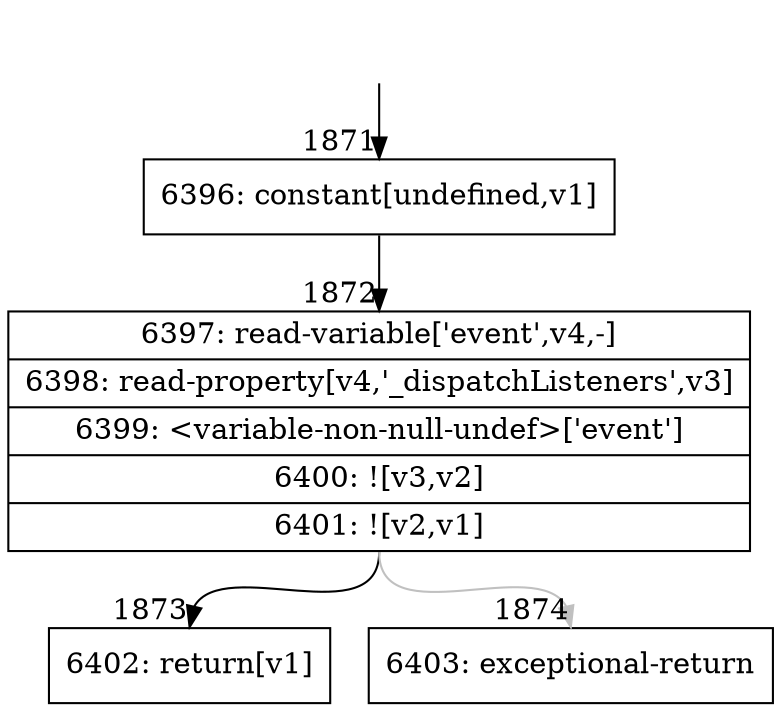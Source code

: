 digraph {
rankdir="TD"
BB_entry126[shape=none,label=""];
BB_entry126 -> BB1871 [tailport=s, headport=n, headlabel="    1871"]
BB1871 [shape=record label="{6396: constant[undefined,v1]}" ] 
BB1871 -> BB1872 [tailport=s, headport=n, headlabel="      1872"]
BB1872 [shape=record label="{6397: read-variable['event',v4,-]|6398: read-property[v4,'_dispatchListeners',v3]|6399: \<variable-non-null-undef\>['event']|6400: ![v3,v2]|6401: ![v2,v1]}" ] 
BB1872 -> BB1873 [tailport=s, headport=n, headlabel="      1873"]
BB1872 -> BB1874 [tailport=s, headport=n, color=gray, headlabel="      1874"]
BB1873 [shape=record label="{6402: return[v1]}" ] 
BB1874 [shape=record label="{6403: exceptional-return}" ] 
//#$~ 3384
}
